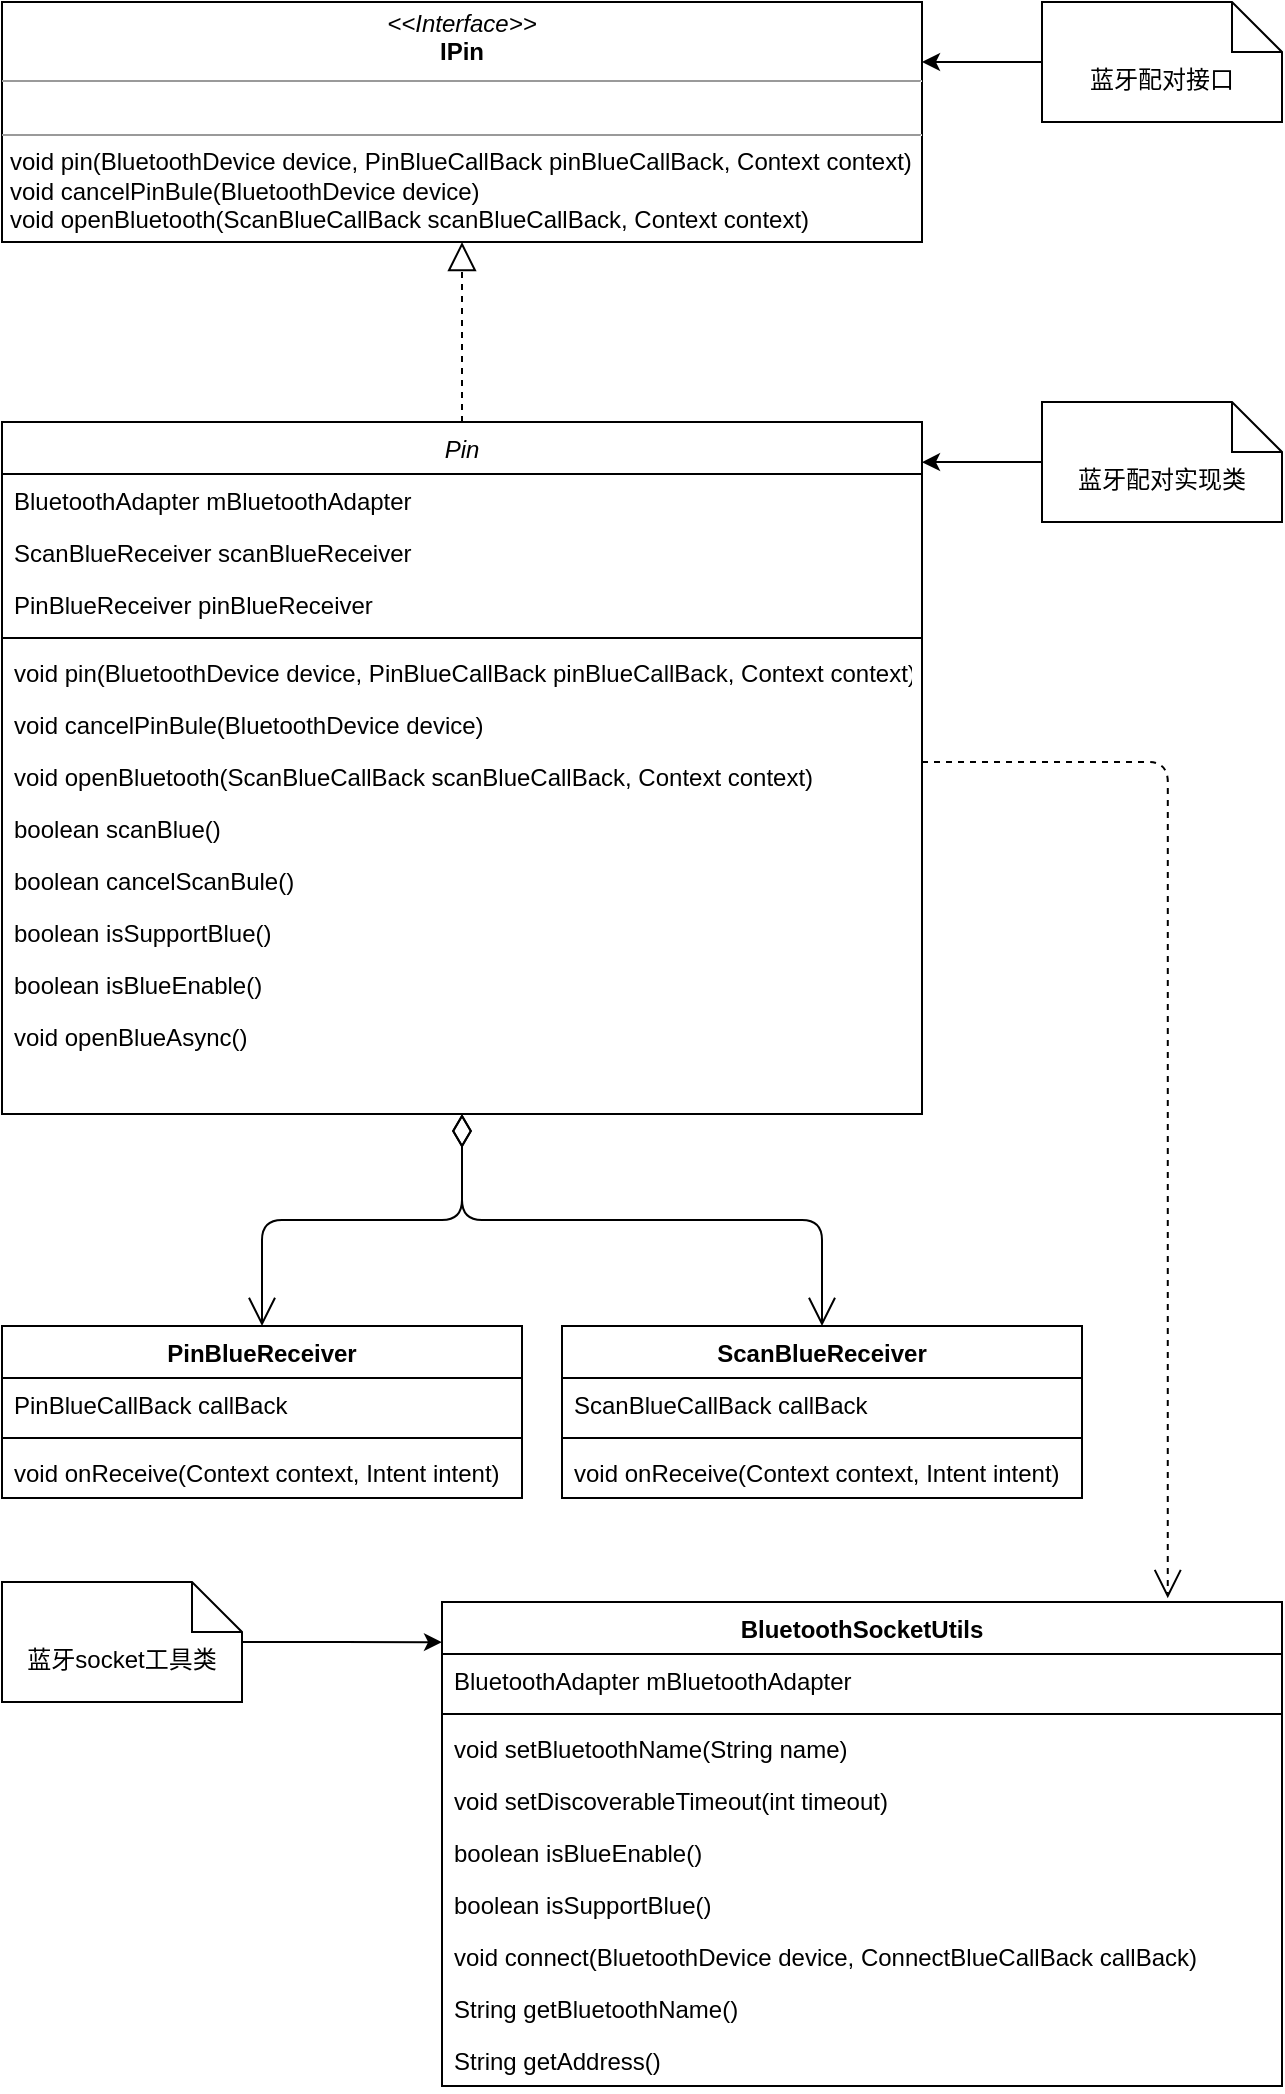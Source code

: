 <mxfile version="13.10.6" type="github">
  <diagram id="0igT6Z8USLS9-a0kmWIc" name="Page-1">
    <mxGraphModel dx="1422" dy="1931" grid="1" gridSize="10" guides="1" tooltips="1" connect="1" arrows="1" fold="1" page="1" pageScale="1" pageWidth="827" pageHeight="1169" math="0" shadow="0">
      <root>
        <mxCell id="0" />
        <mxCell id="1" parent="0" />
        <mxCell id="M-jWcVCXZFEZKFXjyS6u-1" value="Pin" style="swimlane;fontStyle=2;align=center;verticalAlign=top;childLayout=stackLayout;horizontal=1;startSize=26;horizontalStack=0;resizeParent=1;resizeLast=0;collapsible=1;marginBottom=0;rounded=0;shadow=0;strokeWidth=1;" parent="1" vertex="1">
          <mxGeometry x="100" y="-140" width="460" height="346" as="geometry">
            <mxRectangle x="230" y="140" width="160" height="26" as="alternateBounds" />
          </mxGeometry>
        </mxCell>
        <mxCell id="M-jWcVCXZFEZKFXjyS6u-2" value="BluetoothAdapter mBluetoothAdapter" style="text;align=left;verticalAlign=top;spacingLeft=4;spacingRight=4;overflow=hidden;rotatable=0;points=[[0,0.5],[1,0.5]];portConstraint=eastwest;" parent="M-jWcVCXZFEZKFXjyS6u-1" vertex="1">
          <mxGeometry y="26" width="460" height="26" as="geometry" />
        </mxCell>
        <mxCell id="M-jWcVCXZFEZKFXjyS6u-3" value="ScanBlueReceiver scanBlueReceiver" style="text;align=left;verticalAlign=top;spacingLeft=4;spacingRight=4;overflow=hidden;rotatable=0;points=[[0,0.5],[1,0.5]];portConstraint=eastwest;rounded=0;shadow=0;html=0;" parent="M-jWcVCXZFEZKFXjyS6u-1" vertex="1">
          <mxGeometry y="52" width="460" height="26" as="geometry" />
        </mxCell>
        <mxCell id="M-jWcVCXZFEZKFXjyS6u-4" value="PinBlueReceiver pinBlueReceiver" style="text;align=left;verticalAlign=top;spacingLeft=4;spacingRight=4;overflow=hidden;rotatable=0;points=[[0,0.5],[1,0.5]];portConstraint=eastwest;rounded=0;shadow=0;html=0;" parent="M-jWcVCXZFEZKFXjyS6u-1" vertex="1">
          <mxGeometry y="78" width="460" height="26" as="geometry" />
        </mxCell>
        <mxCell id="M-jWcVCXZFEZKFXjyS6u-5" value="" style="line;html=1;strokeWidth=1;align=left;verticalAlign=middle;spacingTop=-1;spacingLeft=3;spacingRight=3;rotatable=0;labelPosition=right;points=[];portConstraint=eastwest;" parent="M-jWcVCXZFEZKFXjyS6u-1" vertex="1">
          <mxGeometry y="104" width="460" height="8" as="geometry" />
        </mxCell>
        <mxCell id="M-jWcVCXZFEZKFXjyS6u-6" value="void pin(BluetoothDevice device, PinBlueCallBack pinBlueCallBack, Context context)" style="text;align=left;verticalAlign=top;spacingLeft=4;spacingRight=4;overflow=hidden;rotatable=0;points=[[0,0.5],[1,0.5]];portConstraint=eastwest;" parent="M-jWcVCXZFEZKFXjyS6u-1" vertex="1">
          <mxGeometry y="112" width="460" height="26" as="geometry" />
        </mxCell>
        <mxCell id="M-jWcVCXZFEZKFXjyS6u-7" value="void cancelPinBule(BluetoothDevice device)" style="text;align=left;verticalAlign=top;spacingLeft=4;spacingRight=4;overflow=hidden;rotatable=0;points=[[0,0.5],[1,0.5]];portConstraint=eastwest;" parent="M-jWcVCXZFEZKFXjyS6u-1" vertex="1">
          <mxGeometry y="138" width="460" height="26" as="geometry" />
        </mxCell>
        <mxCell id="M-jWcVCXZFEZKFXjyS6u-8" value="void openBluetooth(ScanBlueCallBack scanBlueCallBack, Context context)" style="text;align=left;verticalAlign=top;spacingLeft=4;spacingRight=4;overflow=hidden;rotatable=0;points=[[0,0.5],[1,0.5]];portConstraint=eastwest;" parent="M-jWcVCXZFEZKFXjyS6u-1" vertex="1">
          <mxGeometry y="164" width="460" height="26" as="geometry" />
        </mxCell>
        <mxCell id="M-jWcVCXZFEZKFXjyS6u-9" value="boolean scanBlue()" style="text;align=left;verticalAlign=top;spacingLeft=4;spacingRight=4;overflow=hidden;rotatable=0;points=[[0,0.5],[1,0.5]];portConstraint=eastwest;" parent="M-jWcVCXZFEZKFXjyS6u-1" vertex="1">
          <mxGeometry y="190" width="460" height="26" as="geometry" />
        </mxCell>
        <mxCell id="M-jWcVCXZFEZKFXjyS6u-10" value="boolean cancelScanBule()" style="text;align=left;verticalAlign=top;spacingLeft=4;spacingRight=4;overflow=hidden;rotatable=0;points=[[0,0.5],[1,0.5]];portConstraint=eastwest;" parent="M-jWcVCXZFEZKFXjyS6u-1" vertex="1">
          <mxGeometry y="216" width="460" height="26" as="geometry" />
        </mxCell>
        <mxCell id="M-jWcVCXZFEZKFXjyS6u-11" value="boolean isSupportBlue()" style="text;align=left;verticalAlign=top;spacingLeft=4;spacingRight=4;overflow=hidden;rotatable=0;points=[[0,0.5],[1,0.5]];portConstraint=eastwest;" parent="M-jWcVCXZFEZKFXjyS6u-1" vertex="1">
          <mxGeometry y="242" width="460" height="26" as="geometry" />
        </mxCell>
        <mxCell id="M-jWcVCXZFEZKFXjyS6u-12" value="boolean isBlueEnable()" style="text;align=left;verticalAlign=top;spacingLeft=4;spacingRight=4;overflow=hidden;rotatable=0;points=[[0,0.5],[1,0.5]];portConstraint=eastwest;" parent="M-jWcVCXZFEZKFXjyS6u-1" vertex="1">
          <mxGeometry y="268" width="460" height="26" as="geometry" />
        </mxCell>
        <mxCell id="M-jWcVCXZFEZKFXjyS6u-13" value="void openBlueAsync()" style="text;align=left;verticalAlign=top;spacingLeft=4;spacingRight=4;overflow=hidden;rotatable=0;points=[[0,0.5],[1,0.5]];portConstraint=eastwest;" parent="M-jWcVCXZFEZKFXjyS6u-1" vertex="1">
          <mxGeometry y="294" width="460" height="26" as="geometry" />
        </mxCell>
        <mxCell id="M-jWcVCXZFEZKFXjyS6u-14" value="&lt;p style=&quot;margin: 0px ; margin-top: 4px ; text-align: center&quot;&gt;&lt;i&gt;&amp;lt;&amp;lt;Interface&amp;gt;&amp;gt;&lt;/i&gt;&lt;br&gt;&lt;b&gt;IPin&lt;/b&gt;&lt;br&gt;&lt;/p&gt;&lt;hr size=&quot;1&quot;&gt;&lt;p style=&quot;margin: 0px ; margin-left: 4px&quot;&gt;&lt;br&gt;&lt;/p&gt;&lt;hr size=&quot;1&quot;&gt;&lt;p style=&quot;margin: 0px ; margin-left: 4px&quot;&gt;void pin(BluetoothDevice device, PinBlueCallBack pinBlueCallBack, Context context)&lt;br&gt;void cancelPinBule(BluetoothDevice device)&lt;/p&gt;&lt;p style=&quot;margin: 0px ; margin-left: 4px&quot;&gt;void openBluetooth(ScanBlueCallBack scanBlueCallBack, Context context)&lt;br&gt;&lt;/p&gt;" style="verticalAlign=top;align=left;overflow=fill;fontSize=12;fontFamily=Helvetica;html=1;" parent="1" vertex="1">
          <mxGeometry x="100" y="-350" width="460" height="120" as="geometry" />
        </mxCell>
        <mxCell id="M-jWcVCXZFEZKFXjyS6u-15" value="" style="endArrow=block;dashed=1;endFill=0;endSize=12;html=1;" parent="1" source="M-jWcVCXZFEZKFXjyS6u-1" target="M-jWcVCXZFEZKFXjyS6u-14" edge="1">
          <mxGeometry width="160" relative="1" as="geometry">
            <mxPoint x="130" y="-180" as="sourcePoint" />
            <mxPoint x="290" y="-180" as="targetPoint" />
          </mxGeometry>
        </mxCell>
        <mxCell id="M-jWcVCXZFEZKFXjyS6u-16" style="edgeStyle=orthogonalEdgeStyle;rounded=0;orthogonalLoop=1;jettySize=auto;html=1;entryX=1;entryY=0.25;entryDx=0;entryDy=0;" parent="1" source="M-jWcVCXZFEZKFXjyS6u-17" target="M-jWcVCXZFEZKFXjyS6u-14" edge="1">
          <mxGeometry relative="1" as="geometry" />
        </mxCell>
        <mxCell id="M-jWcVCXZFEZKFXjyS6u-17" value="蓝牙配对接口" style="shape=note2;boundedLbl=1;whiteSpace=wrap;html=1;size=25;verticalAlign=top;align=center;" parent="1" vertex="1">
          <mxGeometry x="620" y="-350" width="120" height="60" as="geometry" />
        </mxCell>
        <mxCell id="M-jWcVCXZFEZKFXjyS6u-18" style="edgeStyle=orthogonalEdgeStyle;rounded=0;orthogonalLoop=1;jettySize=auto;html=1;entryX=1;entryY=0.058;entryDx=0;entryDy=0;entryPerimeter=0;" parent="1" source="M-jWcVCXZFEZKFXjyS6u-19" target="M-jWcVCXZFEZKFXjyS6u-1" edge="1">
          <mxGeometry relative="1" as="geometry">
            <mxPoint x="590" y="-117" as="targetPoint" />
          </mxGeometry>
        </mxCell>
        <mxCell id="M-jWcVCXZFEZKFXjyS6u-19" value="蓝牙配对实现类" style="shape=note2;boundedLbl=1;whiteSpace=wrap;html=1;size=25;verticalAlign=top;align=center;" parent="1" vertex="1">
          <mxGeometry x="620" y="-150" width="120" height="60" as="geometry" />
        </mxCell>
        <mxCell id="M-jWcVCXZFEZKFXjyS6u-20" value="ScanBlueReceiver" style="swimlane;fontStyle=1;align=center;verticalAlign=top;childLayout=stackLayout;horizontal=1;startSize=26;horizontalStack=0;resizeParent=1;resizeParentMax=0;resizeLast=0;collapsible=1;marginBottom=0;" parent="1" vertex="1">
          <mxGeometry x="380" y="312" width="260" height="86" as="geometry" />
        </mxCell>
        <mxCell id="M-jWcVCXZFEZKFXjyS6u-21" value="ScanBlueCallBack callBack" style="text;strokeColor=none;fillColor=none;align=left;verticalAlign=top;spacingLeft=4;spacingRight=4;overflow=hidden;rotatable=0;points=[[0,0.5],[1,0.5]];portConstraint=eastwest;" parent="M-jWcVCXZFEZKFXjyS6u-20" vertex="1">
          <mxGeometry y="26" width="260" height="26" as="geometry" />
        </mxCell>
        <mxCell id="M-jWcVCXZFEZKFXjyS6u-22" value="" style="line;strokeWidth=1;fillColor=none;align=left;verticalAlign=middle;spacingTop=-1;spacingLeft=3;spacingRight=3;rotatable=0;labelPosition=right;points=[];portConstraint=eastwest;" parent="M-jWcVCXZFEZKFXjyS6u-20" vertex="1">
          <mxGeometry y="52" width="260" height="8" as="geometry" />
        </mxCell>
        <mxCell id="M-jWcVCXZFEZKFXjyS6u-23" value="void onReceive(Context context, Intent intent)" style="text;strokeColor=none;fillColor=none;align=left;verticalAlign=top;spacingLeft=4;spacingRight=4;overflow=hidden;rotatable=0;points=[[0,0.5],[1,0.5]];portConstraint=eastwest;" parent="M-jWcVCXZFEZKFXjyS6u-20" vertex="1">
          <mxGeometry y="60" width="260" height="26" as="geometry" />
        </mxCell>
        <mxCell id="M-jWcVCXZFEZKFXjyS6u-24" value="PinBlueReceiver" style="swimlane;fontStyle=1;align=center;verticalAlign=top;childLayout=stackLayout;horizontal=1;startSize=26;horizontalStack=0;resizeParent=1;resizeParentMax=0;resizeLast=0;collapsible=1;marginBottom=0;" parent="1" vertex="1">
          <mxGeometry x="100" y="312" width="260" height="86" as="geometry" />
        </mxCell>
        <mxCell id="M-jWcVCXZFEZKFXjyS6u-25" value="PinBlueCallBack callBack" style="text;strokeColor=none;fillColor=none;align=left;verticalAlign=top;spacingLeft=4;spacingRight=4;overflow=hidden;rotatable=0;points=[[0,0.5],[1,0.5]];portConstraint=eastwest;" parent="M-jWcVCXZFEZKFXjyS6u-24" vertex="1">
          <mxGeometry y="26" width="260" height="26" as="geometry" />
        </mxCell>
        <mxCell id="M-jWcVCXZFEZKFXjyS6u-26" value="" style="line;strokeWidth=1;fillColor=none;align=left;verticalAlign=middle;spacingTop=-1;spacingLeft=3;spacingRight=3;rotatable=0;labelPosition=right;points=[];portConstraint=eastwest;" parent="M-jWcVCXZFEZKFXjyS6u-24" vertex="1">
          <mxGeometry y="52" width="260" height="8" as="geometry" />
        </mxCell>
        <mxCell id="M-jWcVCXZFEZKFXjyS6u-27" value="void onReceive(Context context, Intent intent)" style="text;strokeColor=none;fillColor=none;align=left;verticalAlign=top;spacingLeft=4;spacingRight=4;overflow=hidden;rotatable=0;points=[[0,0.5],[1,0.5]];portConstraint=eastwest;" parent="M-jWcVCXZFEZKFXjyS6u-24" vertex="1">
          <mxGeometry y="60" width="260" height="26" as="geometry" />
        </mxCell>
        <mxCell id="M-jWcVCXZFEZKFXjyS6u-28" value="" style="endArrow=open;html=1;endSize=12;startArrow=diamondThin;startSize=14;startFill=0;edgeStyle=orthogonalEdgeStyle;align=left;verticalAlign=bottom;exitX=0.5;exitY=1;exitDx=0;exitDy=0;" parent="1" source="M-jWcVCXZFEZKFXjyS6u-1" target="M-jWcVCXZFEZKFXjyS6u-20" edge="1">
          <mxGeometry x="-1" y="3" relative="1" as="geometry">
            <mxPoint x="250" y="240" as="sourcePoint" />
            <mxPoint x="410" y="240" as="targetPoint" />
          </mxGeometry>
        </mxCell>
        <mxCell id="M-jWcVCXZFEZKFXjyS6u-29" value="" style="endArrow=open;html=1;endSize=12;startArrow=diamondThin;startSize=14;startFill=0;edgeStyle=orthogonalEdgeStyle;align=left;verticalAlign=bottom;" parent="1" source="M-jWcVCXZFEZKFXjyS6u-1" target="M-jWcVCXZFEZKFXjyS6u-24" edge="1">
          <mxGeometry x="-1" y="3" relative="1" as="geometry">
            <mxPoint x="220" y="240" as="sourcePoint" />
            <mxPoint x="420" y="250" as="targetPoint" />
          </mxGeometry>
        </mxCell>
        <mxCell id="say96UhuK-gsWxpFCwGg-1" value="BluetoothSocketUtils" style="swimlane;fontStyle=1;align=center;verticalAlign=top;childLayout=stackLayout;horizontal=1;startSize=26;horizontalStack=0;resizeParent=1;resizeParentMax=0;resizeLast=0;collapsible=1;marginBottom=0;" vertex="1" parent="1">
          <mxGeometry x="320" y="450" width="420" height="242" as="geometry" />
        </mxCell>
        <mxCell id="say96UhuK-gsWxpFCwGg-2" value="BluetoothAdapter mBluetoothAdapter" style="text;strokeColor=none;fillColor=none;align=left;verticalAlign=top;spacingLeft=4;spacingRight=4;overflow=hidden;rotatable=0;points=[[0,0.5],[1,0.5]];portConstraint=eastwest;" vertex="1" parent="say96UhuK-gsWxpFCwGg-1">
          <mxGeometry y="26" width="420" height="26" as="geometry" />
        </mxCell>
        <mxCell id="say96UhuK-gsWxpFCwGg-3" value="" style="line;strokeWidth=1;fillColor=none;align=left;verticalAlign=middle;spacingTop=-1;spacingLeft=3;spacingRight=3;rotatable=0;labelPosition=right;points=[];portConstraint=eastwest;" vertex="1" parent="say96UhuK-gsWxpFCwGg-1">
          <mxGeometry y="52" width="420" height="8" as="geometry" />
        </mxCell>
        <mxCell id="say96UhuK-gsWxpFCwGg-4" value="void setBluetoothName(String name)" style="text;strokeColor=none;fillColor=none;align=left;verticalAlign=top;spacingLeft=4;spacingRight=4;overflow=hidden;rotatable=0;points=[[0,0.5],[1,0.5]];portConstraint=eastwest;" vertex="1" parent="say96UhuK-gsWxpFCwGg-1">
          <mxGeometry y="60" width="420" height="26" as="geometry" />
        </mxCell>
        <mxCell id="say96UhuK-gsWxpFCwGg-5" value="void setDiscoverableTimeout(int timeout)" style="text;strokeColor=none;fillColor=none;align=left;verticalAlign=top;spacingLeft=4;spacingRight=4;overflow=hidden;rotatable=0;points=[[0,0.5],[1,0.5]];portConstraint=eastwest;" vertex="1" parent="say96UhuK-gsWxpFCwGg-1">
          <mxGeometry y="86" width="420" height="26" as="geometry" />
        </mxCell>
        <mxCell id="say96UhuK-gsWxpFCwGg-6" value="boolean isBlueEnable()" style="text;strokeColor=none;fillColor=none;align=left;verticalAlign=top;spacingLeft=4;spacingRight=4;overflow=hidden;rotatable=0;points=[[0,0.5],[1,0.5]];portConstraint=eastwest;" vertex="1" parent="say96UhuK-gsWxpFCwGg-1">
          <mxGeometry y="112" width="420" height="26" as="geometry" />
        </mxCell>
        <mxCell id="say96UhuK-gsWxpFCwGg-7" value="boolean isSupportBlue()" style="text;strokeColor=none;fillColor=none;align=left;verticalAlign=top;spacingLeft=4;spacingRight=4;overflow=hidden;rotatable=0;points=[[0,0.5],[1,0.5]];portConstraint=eastwest;" vertex="1" parent="say96UhuK-gsWxpFCwGg-1">
          <mxGeometry y="138" width="420" height="26" as="geometry" />
        </mxCell>
        <mxCell id="say96UhuK-gsWxpFCwGg-8" value="void connect(BluetoothDevice device, ConnectBlueCallBack callBack)" style="text;strokeColor=none;fillColor=none;align=left;verticalAlign=top;spacingLeft=4;spacingRight=4;overflow=hidden;rotatable=0;points=[[0,0.5],[1,0.5]];portConstraint=eastwest;" vertex="1" parent="say96UhuK-gsWxpFCwGg-1">
          <mxGeometry y="164" width="420" height="26" as="geometry" />
        </mxCell>
        <mxCell id="say96UhuK-gsWxpFCwGg-9" value="String getBluetoothName()" style="text;strokeColor=none;fillColor=none;align=left;verticalAlign=top;spacingLeft=4;spacingRight=4;overflow=hidden;rotatable=0;points=[[0,0.5],[1,0.5]];portConstraint=eastwest;" vertex="1" parent="say96UhuK-gsWxpFCwGg-1">
          <mxGeometry y="190" width="420" height="26" as="geometry" />
        </mxCell>
        <mxCell id="say96UhuK-gsWxpFCwGg-10" value="String getAddress()" style="text;strokeColor=none;fillColor=none;align=left;verticalAlign=top;spacingLeft=4;spacingRight=4;overflow=hidden;rotatable=0;points=[[0,0.5],[1,0.5]];portConstraint=eastwest;" vertex="1" parent="say96UhuK-gsWxpFCwGg-1">
          <mxGeometry y="216" width="420" height="26" as="geometry" />
        </mxCell>
        <mxCell id="say96UhuK-gsWxpFCwGg-11" style="edgeStyle=orthogonalEdgeStyle;rounded=0;orthogonalLoop=1;jettySize=auto;html=1;entryX=0;entryY=0.083;entryDx=0;entryDy=0;entryPerimeter=0;" edge="1" parent="1" source="say96UhuK-gsWxpFCwGg-12" target="say96UhuK-gsWxpFCwGg-1">
          <mxGeometry relative="1" as="geometry" />
        </mxCell>
        <mxCell id="say96UhuK-gsWxpFCwGg-12" value="蓝牙socket工具类" style="shape=note2;boundedLbl=1;whiteSpace=wrap;html=1;size=25;verticalAlign=top;align=center;" vertex="1" parent="1">
          <mxGeometry x="100" y="440" width="120" height="60" as="geometry" />
        </mxCell>
        <mxCell id="say96UhuK-gsWxpFCwGg-14" value="&lt;br&gt;" style="endArrow=open;endSize=12;dashed=1;html=1;entryX=0.864;entryY=-0.008;entryDx=0;entryDy=0;entryPerimeter=0;edgeStyle=orthogonalEdgeStyle;" edge="1" parent="1" target="say96UhuK-gsWxpFCwGg-1">
          <mxGeometry width="160" relative="1" as="geometry">
            <mxPoint x="560" y="30" as="sourcePoint" />
            <mxPoint x="720" y="30" as="targetPoint" />
            <Array as="points">
              <mxPoint x="683" y="30" />
            </Array>
          </mxGeometry>
        </mxCell>
      </root>
    </mxGraphModel>
  </diagram>
</mxfile>
